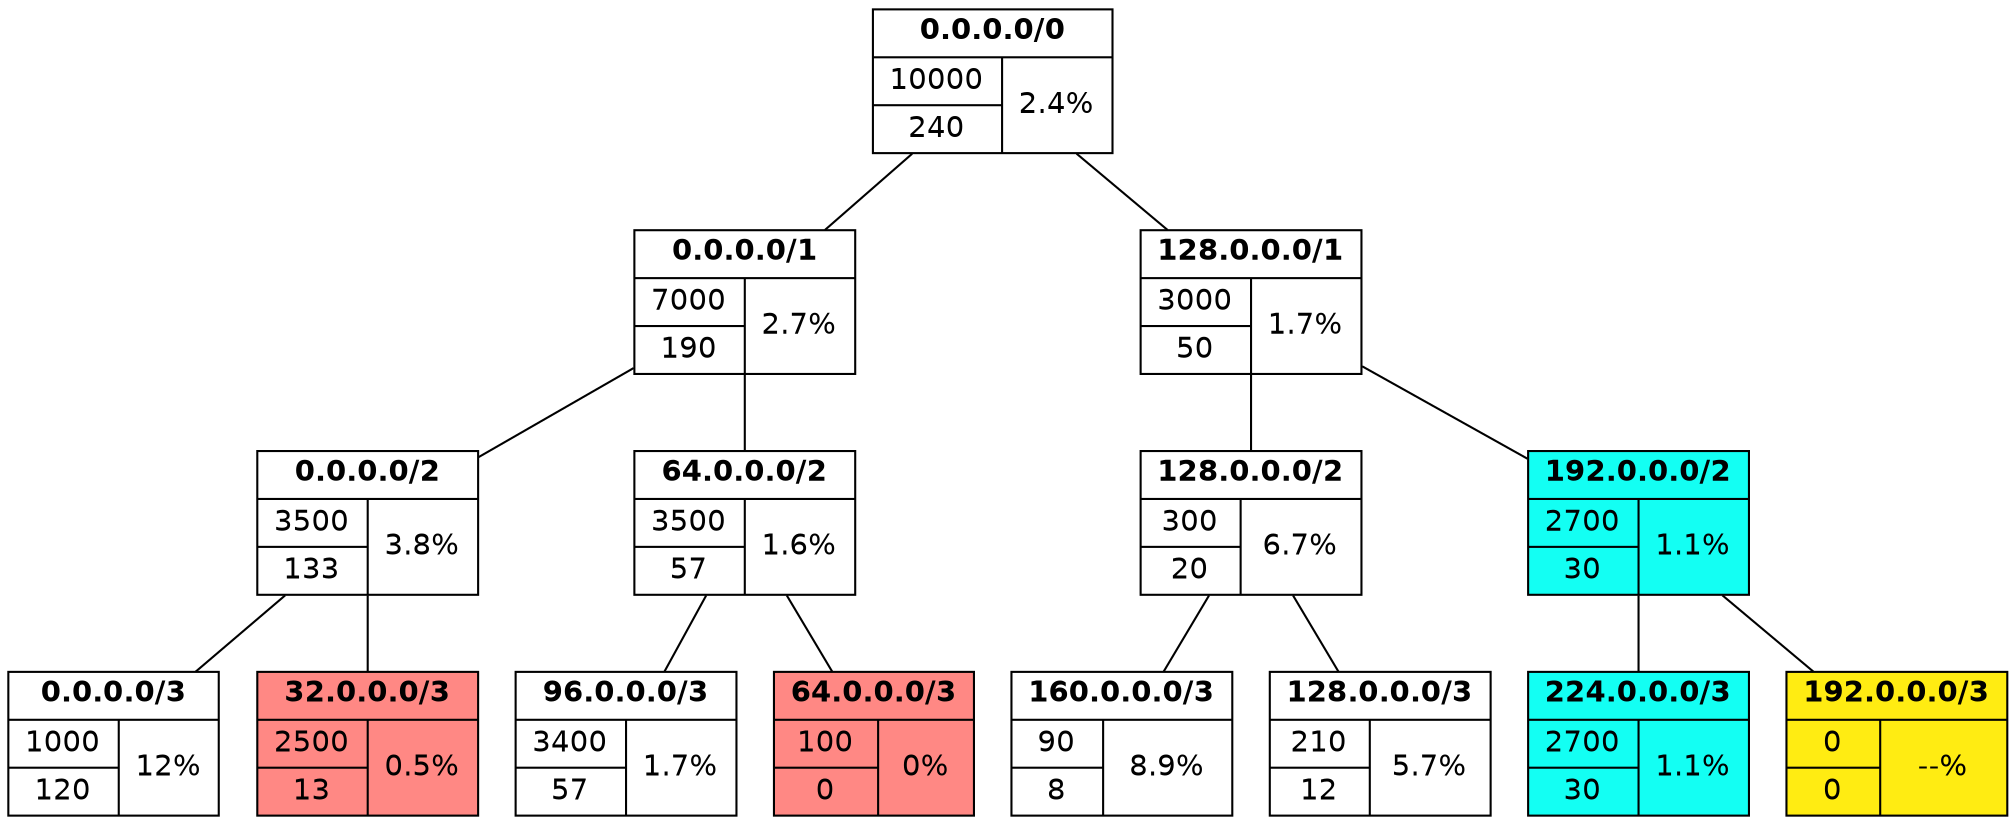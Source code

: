 graph{
    fontname="Helvetica"
    node [ shape=record fontname="Helvetica" ];
    rankdir = TB;
    splines=false;
    "0.0.0.0/0"[label=<{<B>0.0.0.0/0</B>|{{10000|240}|{2.4%}}}>]
"128.0.0.0/2"[label=<{<B>128.0.0.0/2</B>|{{300|20}|{6.7%}}}>]
"0.0.0.0/2"[label=<{<B>0.0.0.0/2</B>|{{3500|133}|{3.8%}}}>]
"64.0.0.0/2"[label=<{<B>64.0.0.0/2</B>|{{3500|56}|{1.6%}}}>]
"0.0.0.0/1"[label=<{<B>0.0.0.0/1</B>|{{7000|190}|{2.7%}}}>]
"0.0.0.0/3"[label=<{<B>0.0.0.0/3</B>|{{1000|120}|{12%}}}>]
"128.0.0.0/1"[label=<{<B>128.0.0.0/1</B>|{{3000|50}|{1.7%}}}>]
"96.0.0.0/3"[label=<{<B>96.0.0.0/3</B>|{{3400|57}|{1.7%}}}>]
"64.0.0.0/2"[label=<{<B>64.0.0.0/2</B>|{{3500|57}|{1.6%}}}>]
"32.0.0.0/3"[label=<{<B>32.0.0.0/3</B>|{{2500|13}|{0.5%}}}>, style=filled, fillcolor="#FF8884"]
"0.0.0.0/2"[label=<{<B>0.0.0.0/2</B>|{{3500|133}|{3.8%}}}>]
"224.0.0.0/3"[label=<{<B>224.0.0.0/3</B>|{{2700|30}|{1.1%}}}>, style=filled, fillcolor="#00fff2ec"]
"0.0.0.0/1"[label=<{<B>0.0.0.0/1</B>|{{7000|190}|{2.7%}}}>]
"128.0.0.0/2"[label=<{<B>128.0.0.0/2</B>|{{300|20}|{6.7%}}}>]
"64.0.0.0/3"[label=<{<B>64.0.0.0/3</B>|{{100|0}|{0%}}}>, style=filled, fillcolor="#FF8884"]
"192.0.0.0/3"[label=<{<B>192.0.0.0/3</B>|{{0|0}|{--%}}}>, style=filled, fillcolor="#ffea00ed"]
"192.0.0.0/2"[label=<{<B>192.0.0.0/2</B>|{{2700|30}|{1.1%}}}>, style=filled, fillcolor="#00fff2ec"]
"160.0.0.0/3"[label=<{<B>160.0.0.0/3</B>|{{90|8}|{8.9%}}}>]
"192.0.0.0/2"[label=<{<B>192.0.0.0/2</B>|{{2700|30}|{1.1%}}}>]
"128.0.0.0/1"[label=<{<B>128.0.0.0/1</B>|{{3000|50}|{1.7%}}}>]
"128.0.0.0/3"[label=<{<B>128.0.0.0/3</B>|{{210|12}|{5.7%}}}>]
"0.0.0.0/0" -- {"0.0.0.0/1", "128.0.0.0/1"}
"0.0.0.0/1" -- {"0.0.0.0/2", "64.0.0.0/2"}
"128.0.0.0/1" -- {"128.0.0.0/2", "192.0.0.0/2"}
"0.0.0.0/2" -- {"0.0.0.0/3", "32.0.0.0/3"}
"64.0.0.0/2" -- {"64.0.0.0/3", "96.0.0.0/3"}
"128.0.0.0/2" -- {"128.0.0.0/3", "160.0.0.0/3"}
"192.0.0.0/2" -- {"192.0.0.0/3", "224.0.0.0/3"}
    }